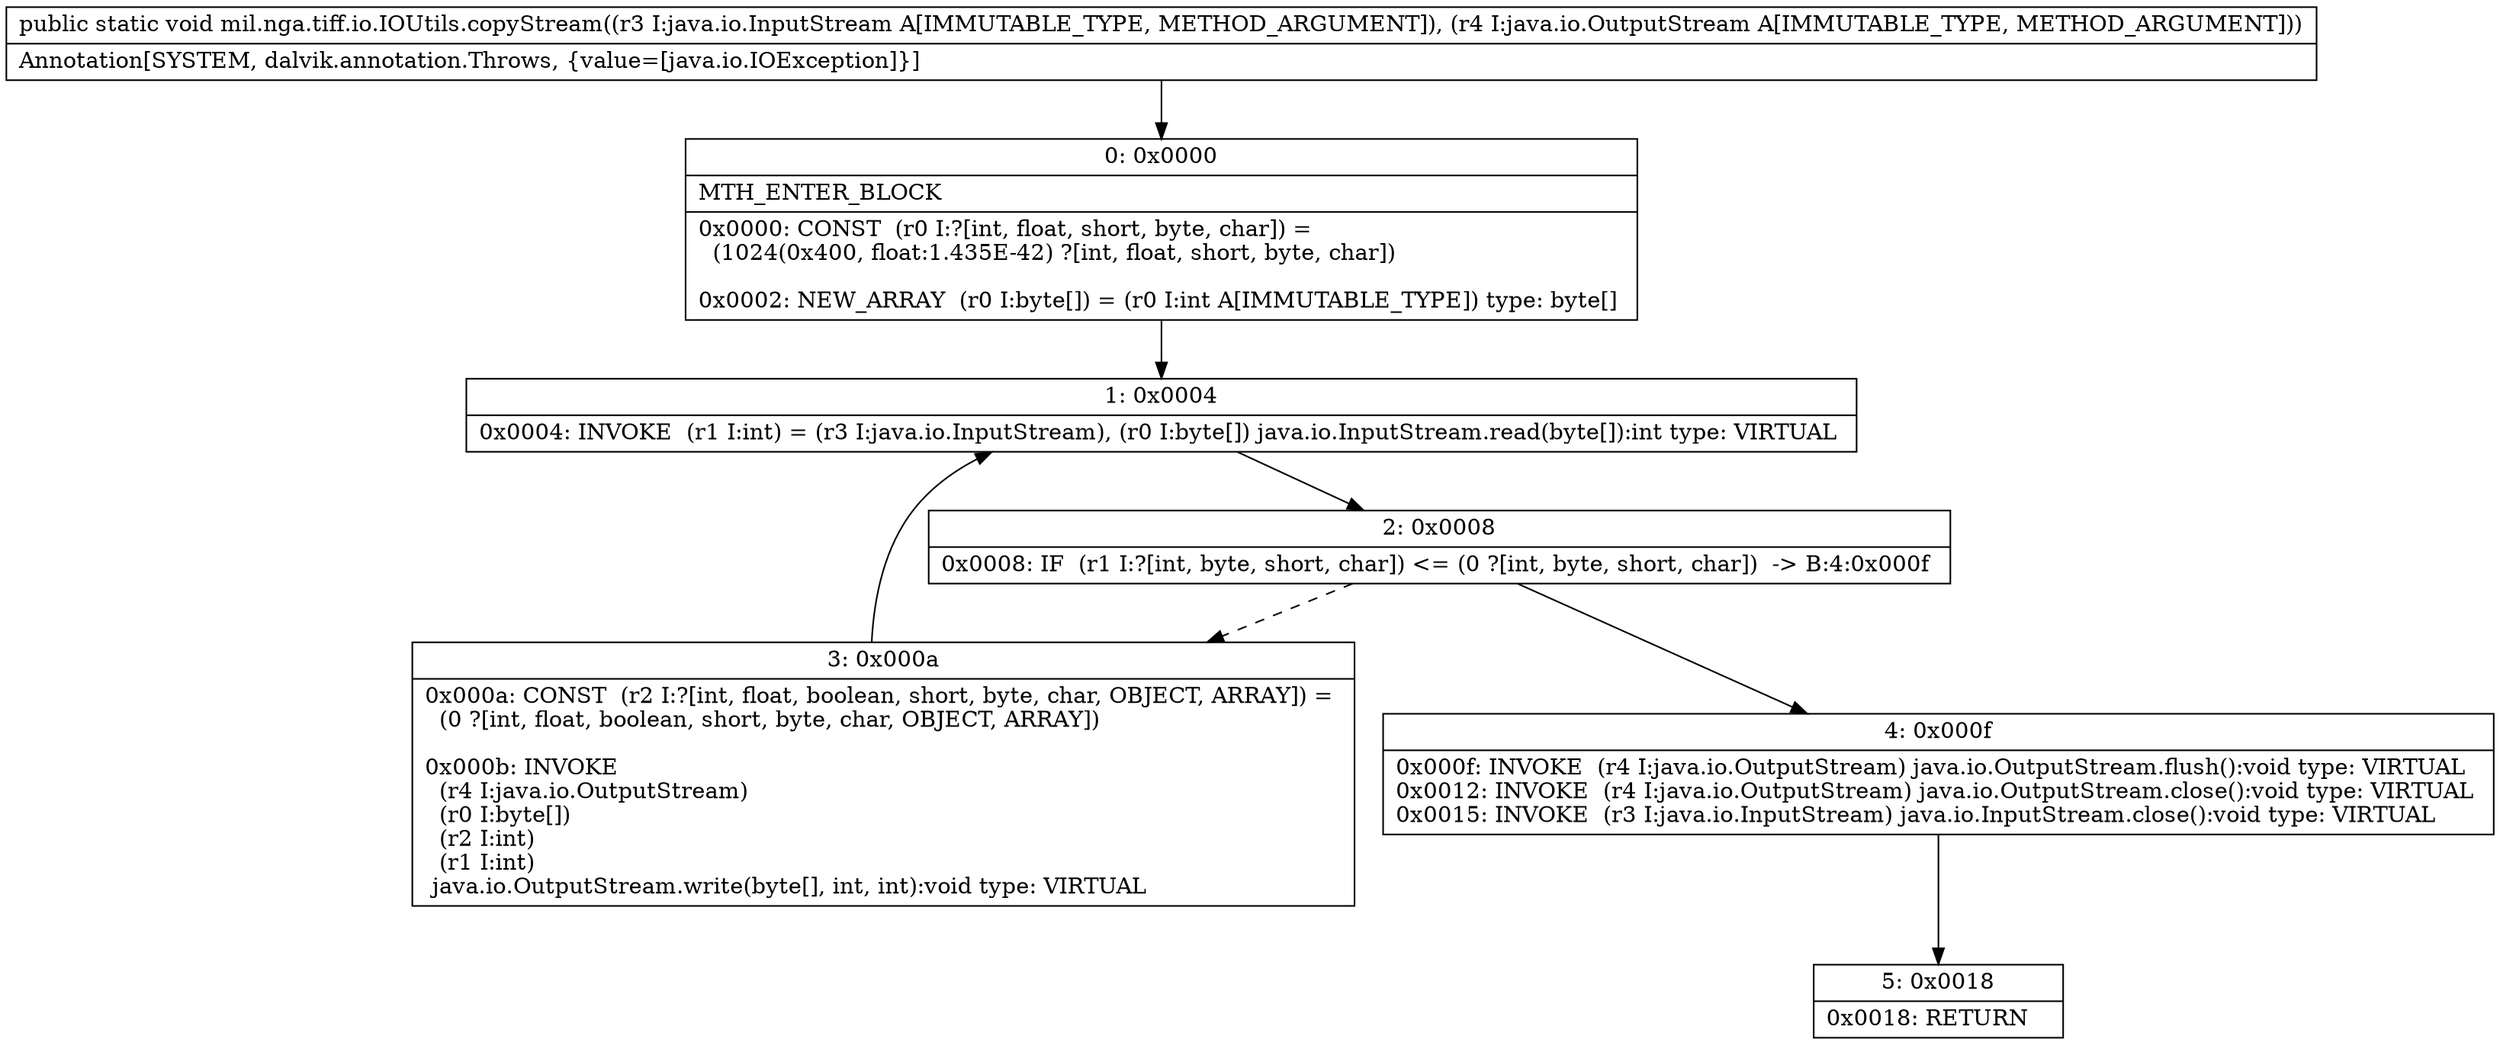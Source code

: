 digraph "CFG formil.nga.tiff.io.IOUtils.copyStream(Ljava\/io\/InputStream;Ljava\/io\/OutputStream;)V" {
Node_0 [shape=record,label="{0\:\ 0x0000|MTH_ENTER_BLOCK\l|0x0000: CONST  (r0 I:?[int, float, short, byte, char]) = \l  (1024(0x400, float:1.435E\-42) ?[int, float, short, byte, char])\l \l0x0002: NEW_ARRAY  (r0 I:byte[]) = (r0 I:int A[IMMUTABLE_TYPE]) type: byte[] \l}"];
Node_1 [shape=record,label="{1\:\ 0x0004|0x0004: INVOKE  (r1 I:int) = (r3 I:java.io.InputStream), (r0 I:byte[]) java.io.InputStream.read(byte[]):int type: VIRTUAL \l}"];
Node_2 [shape=record,label="{2\:\ 0x0008|0x0008: IF  (r1 I:?[int, byte, short, char]) \<= (0 ?[int, byte, short, char])  \-\> B:4:0x000f \l}"];
Node_3 [shape=record,label="{3\:\ 0x000a|0x000a: CONST  (r2 I:?[int, float, boolean, short, byte, char, OBJECT, ARRAY]) = \l  (0 ?[int, float, boolean, short, byte, char, OBJECT, ARRAY])\l \l0x000b: INVOKE  \l  (r4 I:java.io.OutputStream)\l  (r0 I:byte[])\l  (r2 I:int)\l  (r1 I:int)\l java.io.OutputStream.write(byte[], int, int):void type: VIRTUAL \l}"];
Node_4 [shape=record,label="{4\:\ 0x000f|0x000f: INVOKE  (r4 I:java.io.OutputStream) java.io.OutputStream.flush():void type: VIRTUAL \l0x0012: INVOKE  (r4 I:java.io.OutputStream) java.io.OutputStream.close():void type: VIRTUAL \l0x0015: INVOKE  (r3 I:java.io.InputStream) java.io.InputStream.close():void type: VIRTUAL \l}"];
Node_5 [shape=record,label="{5\:\ 0x0018|0x0018: RETURN   \l}"];
MethodNode[shape=record,label="{public static void mil.nga.tiff.io.IOUtils.copyStream((r3 I:java.io.InputStream A[IMMUTABLE_TYPE, METHOD_ARGUMENT]), (r4 I:java.io.OutputStream A[IMMUTABLE_TYPE, METHOD_ARGUMENT]))  | Annotation[SYSTEM, dalvik.annotation.Throws, \{value=[java.io.IOException]\}]\l}"];
MethodNode -> Node_0;
Node_0 -> Node_1;
Node_1 -> Node_2;
Node_2 -> Node_3[style=dashed];
Node_2 -> Node_4;
Node_3 -> Node_1;
Node_4 -> Node_5;
}

